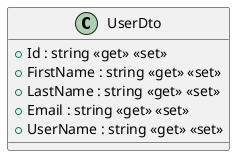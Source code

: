 @startuml
class UserDto {
    + Id : string <<get>> <<set>>
    + FirstName : string <<get>> <<set>>
    + LastName : string <<get>> <<set>>
    + Email : string <<get>> <<set>>
    + UserName : string <<get>> <<set>>
}
@enduml
